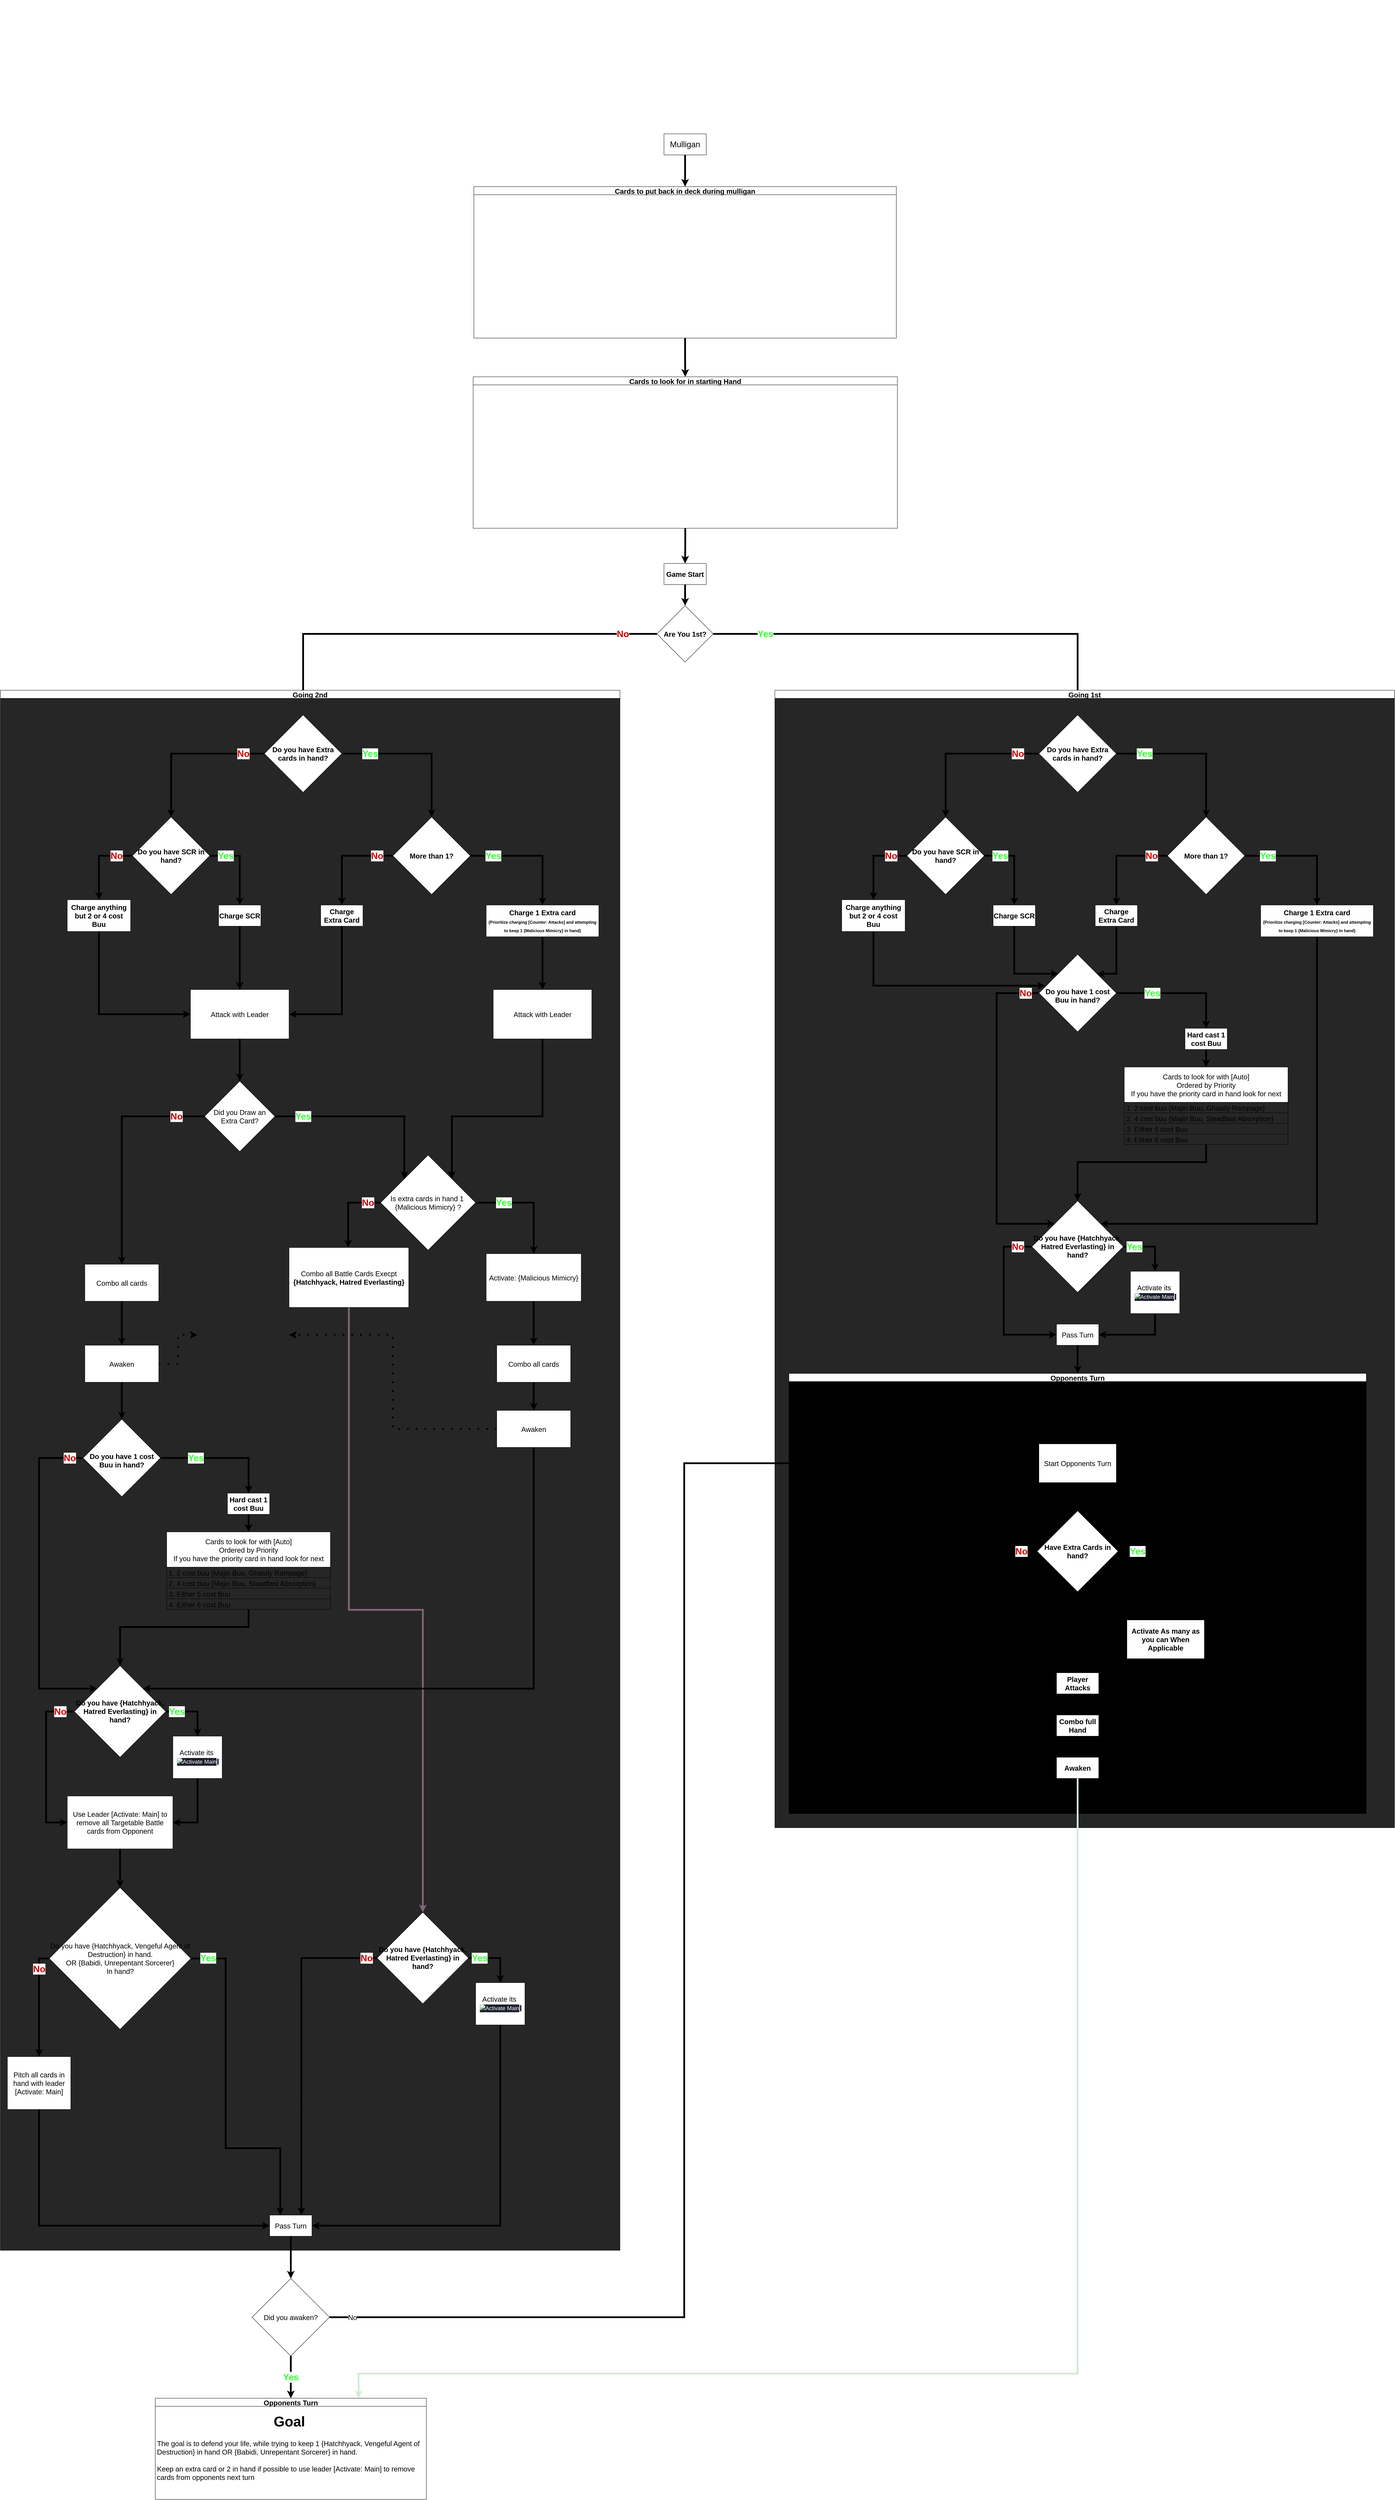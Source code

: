 <mxfile version="20.0.3" type="github">
  <diagram id="nlvXbf8wlThZ5LknVMd2" name="Opener">
    <mxGraphModel dx="5255" dy="1985" grid="1" gridSize="10" guides="1" tooltips="1" connect="1" arrows="1" fold="1" page="1" pageScale="1" pageWidth="850" pageHeight="1100" math="0" shadow="0">
      <root>
        <mxCell id="0" />
        <mxCell id="1" parent="0" />
        <mxCell id="xjlJ8IX0p-nTMaL1LF04-1" value="" style="shape=image;imageAspect=0;aspect=fixed;verticalLabelPosition=bottom;verticalAlign=top;image=https://storage.googleapis.com/deckplanet_card_images/BT9-070.png;" parent="1" vertex="1">
          <mxGeometry x="295" y="20" width="260" height="362" as="geometry" />
        </mxCell>
        <mxCell id="xjlJ8IX0p-nTMaL1LF04-24" value="" style="edgeStyle=orthogonalEdgeStyle;rounded=0;orthogonalLoop=1;jettySize=auto;html=1;fontSize=20;strokeWidth=5;" parent="1" source="xjlJ8IX0p-nTMaL1LF04-2" target="xjlJ8IX0p-nTMaL1LF04-23" edge="1">
          <mxGeometry relative="1" as="geometry" />
        </mxCell>
        <mxCell id="xjlJ8IX0p-nTMaL1LF04-2" value="Cards to look for in starting Hand" style="swimlane;fontSize=20;swimlaneFillColor=default;" parent="1" vertex="1">
          <mxGeometry x="-177" y="1090" width="1205" height="430" as="geometry" />
        </mxCell>
        <mxCell id="xjlJ8IX0p-nTMaL1LF04-5" value="" style="shape=image;imageAspect=0;aspect=fixed;verticalLabelPosition=bottom;verticalAlign=top;fontSize=20;image=https://storage.googleapis.com/deckplanet_card_images/BT9-084.png;" parent="xjlJ8IX0p-nTMaL1LF04-2" vertex="1">
          <mxGeometry x="157" y="50" width="260" height="362" as="geometry" />
        </mxCell>
        <mxCell id="xjlJ8IX0p-nTMaL1LF04-6" value="" style="shape=image;imageAspect=0;aspect=fixed;verticalLabelPosition=bottom;verticalAlign=top;fontSize=20;image=https://storage.googleapis.com/deckplanet_card_images/BT9-080.png;" parent="xjlJ8IX0p-nTMaL1LF04-2" vertex="1">
          <mxGeometry x="472" y="51" width="260" height="362" as="geometry" />
        </mxCell>
        <mxCell id="xjlJ8IX0p-nTMaL1LF04-7" value="" style="shape=image;imageAspect=0;aspect=fixed;verticalLabelPosition=bottom;verticalAlign=top;fontSize=20;image=https://storage.googleapis.com/deckplanet_card_images/BT9-082.png;" parent="xjlJ8IX0p-nTMaL1LF04-2" vertex="1">
          <mxGeometry x="787" y="51" width="260" height="363" as="geometry" />
        </mxCell>
        <mxCell id="xjlJ8IX0p-nTMaL1LF04-16" style="edgeStyle=orthogonalEdgeStyle;rounded=0;orthogonalLoop=1;jettySize=auto;html=1;entryX=0.5;entryY=0;entryDx=0;entryDy=0;fontSize=20;strokeWidth=5;" parent="1" source="xjlJ8IX0p-nTMaL1LF04-3" target="xjlJ8IX0p-nTMaL1LF04-8" edge="1">
          <mxGeometry relative="1" as="geometry" />
        </mxCell>
        <mxCell id="xjlJ8IX0p-nTMaL1LF04-3" value="&lt;font style=&quot;font-size: 23px;&quot;&gt;Mulligan&lt;/font&gt;" style="rounded=0;whiteSpace=wrap;html=1;" parent="1" vertex="1">
          <mxGeometry x="365" y="400" width="120" height="60" as="geometry" />
        </mxCell>
        <mxCell id="xjlJ8IX0p-nTMaL1LF04-17" style="edgeStyle=orthogonalEdgeStyle;rounded=0;orthogonalLoop=1;jettySize=auto;html=1;fontSize=20;strokeWidth=5;" parent="1" source="xjlJ8IX0p-nTMaL1LF04-8" target="xjlJ8IX0p-nTMaL1LF04-2" edge="1">
          <mxGeometry relative="1" as="geometry" />
        </mxCell>
        <mxCell id="xjlJ8IX0p-nTMaL1LF04-8" value="Cards to put back in deck during mulligan" style="swimlane;fontSize=20;swimlaneFillColor=default;" parent="1" vertex="1">
          <mxGeometry x="-175" y="550" width="1200" height="430" as="geometry" />
        </mxCell>
        <mxCell id="xjlJ8IX0p-nTMaL1LF04-12" value="" style="shape=image;imageAspect=0;aspect=fixed;verticalLabelPosition=bottom;verticalAlign=top;fontSize=20;image=https://storage.googleapis.com/deckplanet_card_images/BT16-149.png;" parent="xjlJ8IX0p-nTMaL1LF04-8" vertex="1">
          <mxGeometry x="20" y="50" width="260" height="364" as="geometry" />
        </mxCell>
        <mxCell id="xjlJ8IX0p-nTMaL1LF04-13" value="" style="shape=image;imageAspect=0;aspect=fixed;verticalLabelPosition=bottom;verticalAlign=top;fontSize=20;image=https://storage.googleapis.com/deckplanet_card_images/BT9-075.png;" parent="xjlJ8IX0p-nTMaL1LF04-8" vertex="1">
          <mxGeometry x="320" y="50" width="260" height="362" as="geometry" />
        </mxCell>
        <mxCell id="xjlJ8IX0p-nTMaL1LF04-14" value="" style="shape=image;imageAspect=0;aspect=fixed;verticalLabelPosition=bottom;verticalAlign=top;fontSize=20;image=https://storage.googleapis.com/deckplanet_card_images/BT5-115.png;" parent="xjlJ8IX0p-nTMaL1LF04-8" vertex="1">
          <mxGeometry x="625" y="51" width="260" height="363" as="geometry" />
        </mxCell>
        <mxCell id="xjlJ8IX0p-nTMaL1LF04-15" value="" style="shape=image;imageAspect=0;aspect=fixed;verticalLabelPosition=bottom;verticalAlign=top;fontSize=20;image=https://storage.googleapis.com/deckplanet_card_images/BT9-087.png;" parent="xjlJ8IX0p-nTMaL1LF04-8" vertex="1">
          <mxGeometry x="920" y="52" width="260" height="362" as="geometry" />
        </mxCell>
        <mxCell id="xjlJ8IX0p-nTMaL1LF04-26" value="" style="edgeStyle=orthogonalEdgeStyle;rounded=0;orthogonalLoop=1;jettySize=auto;html=1;fontSize=20;strokeWidth=5;" parent="1" source="xjlJ8IX0p-nTMaL1LF04-23" target="xjlJ8IX0p-nTMaL1LF04-25" edge="1">
          <mxGeometry relative="1" as="geometry" />
        </mxCell>
        <mxCell id="xjlJ8IX0p-nTMaL1LF04-23" value="Game Start" style="whiteSpace=wrap;html=1;fontSize=20;fontStyle=1;startSize=23;" parent="1" vertex="1">
          <mxGeometry x="365" y="1620" width="120" height="60" as="geometry" />
        </mxCell>
        <mxCell id="xjlJ8IX0p-nTMaL1LF04-28" value="Yes" style="edgeStyle=orthogonalEdgeStyle;rounded=0;orthogonalLoop=1;jettySize=auto;html=1;fontSize=26;strokeWidth=5;entryX=0.5;entryY=0;entryDx=0;entryDy=0;fontColor=#33FF33;fontStyle=1" parent="1" source="xjlJ8IX0p-nTMaL1LF04-25" target="xjlJ8IX0p-nTMaL1LF04-27" edge="1">
          <mxGeometry x="-0.766" relative="1" as="geometry">
            <mxPoint x="900" y="1820" as="targetPoint" />
            <mxPoint as="offset" />
          </mxGeometry>
        </mxCell>
        <mxCell id="xjlJ8IX0p-nTMaL1LF04-143" value="No" style="edgeStyle=orthogonalEdgeStyle;rounded=0;orthogonalLoop=1;jettySize=auto;html=1;exitX=0;exitY=0.5;exitDx=0;exitDy=0;fontFamily=Helvetica;fontSize=26;fontColor=#CC0000;startSize=23;strokeWidth=5;fontStyle=1;" parent="1" source="xjlJ8IX0p-nTMaL1LF04-25" target="xjlJ8IX0p-nTMaL1LF04-94" edge="1">
          <mxGeometry x="-0.841" relative="1" as="geometry">
            <mxPoint x="1" as="offset" />
          </mxGeometry>
        </mxCell>
        <mxCell id="xjlJ8IX0p-nTMaL1LF04-25" value="Are You 1st?" style="rhombus;whiteSpace=wrap;html=1;fontSize=20;fontStyle=1;startSize=23;" parent="1" vertex="1">
          <mxGeometry x="345" y="1740" width="160" height="160" as="geometry" />
        </mxCell>
        <mxCell id="xjlJ8IX0p-nTMaL1LF04-73" value="Going 1st" style="swimlane;fontFamily=Helvetica;fontSize=20;fontColor=default;swimlaneFillColor=#262626;" parent="1" vertex="1">
          <mxGeometry x="680" y="1980" width="1760" height="3230" as="geometry" />
        </mxCell>
        <mxCell id="xjlJ8IX0p-nTMaL1LF04-27" value="Do you have Extra cards in hand?" style="rhombus;whiteSpace=wrap;html=1;fontSize=20;fontStyle=1;startSize=23;" parent="xjlJ8IX0p-nTMaL1LF04-73" vertex="1">
          <mxGeometry x="750" y="70" width="220" height="220" as="geometry" />
        </mxCell>
        <mxCell id="xjlJ8IX0p-nTMaL1LF04-29" value="More than 1?" style="rhombus;whiteSpace=wrap;html=1;fontSize=20;fontStyle=1;startSize=23;" parent="xjlJ8IX0p-nTMaL1LF04-73" vertex="1">
          <mxGeometry x="1115" y="360" width="220" height="220" as="geometry" />
        </mxCell>
        <mxCell id="xjlJ8IX0p-nTMaL1LF04-30" value="Yes" style="edgeStyle=orthogonalEdgeStyle;rounded=0;orthogonalLoop=1;jettySize=auto;html=1;fontSize=26;strokeWidth=5;fontColor=#33FF33;fontStyle=1;" parent="xjlJ8IX0p-nTMaL1LF04-73" source="xjlJ8IX0p-nTMaL1LF04-27" target="xjlJ8IX0p-nTMaL1LF04-29" edge="1">
          <mxGeometry x="-0.632" relative="1" as="geometry">
            <mxPoint as="offset" />
          </mxGeometry>
        </mxCell>
        <mxCell id="xjlJ8IX0p-nTMaL1LF04-31" value="Charge Extra Card" style="whiteSpace=wrap;html=1;fontSize=20;fontStyle=1;startSize=23;" parent="xjlJ8IX0p-nTMaL1LF04-73" vertex="1">
          <mxGeometry x="910" y="610" width="120" height="60" as="geometry" />
        </mxCell>
        <mxCell id="xjlJ8IX0p-nTMaL1LF04-32" value="No" style="edgeStyle=orthogonalEdgeStyle;rounded=0;orthogonalLoop=1;jettySize=auto;html=1;fontSize=26;strokeWidth=5;fontColor=#CC0000;startSize=23;fontStyle=1;" parent="xjlJ8IX0p-nTMaL1LF04-73" source="xjlJ8IX0p-nTMaL1LF04-29" target="xjlJ8IX0p-nTMaL1LF04-31" edge="1">
          <mxGeometry x="-0.684" relative="1" as="geometry">
            <mxPoint as="offset" />
          </mxGeometry>
        </mxCell>
        <mxCell id="xjlJ8IX0p-nTMaL1LF04-57" style="edgeStyle=orthogonalEdgeStyle;rounded=0;orthogonalLoop=1;jettySize=auto;html=1;entryX=1;entryY=0;entryDx=0;entryDy=0;fontFamily=Helvetica;fontSize=20;fontColor=default;startSize=23;strokeWidth=5;" parent="xjlJ8IX0p-nTMaL1LF04-73" target="xjlJ8IX0p-nTMaL1LF04-55" edge="1">
          <mxGeometry relative="1" as="geometry">
            <mxPoint x="1540" y="700" as="sourcePoint" />
            <Array as="points">
              <mxPoint x="1540" y="1515" />
            </Array>
          </mxGeometry>
        </mxCell>
        <mxCell id="xjlJ8IX0p-nTMaL1LF04-33" value="Charge 1 Extra card&lt;br&gt;&lt;font style=&quot;font-size: 12px;&quot;&gt;(Prioritize charging [Counter: Attacks] and attempting to keep 1 {Malicious Mimicry} in hand)&lt;/font&gt;" style="whiteSpace=wrap;html=1;fontSize=20;fontStyle=1;startSize=23;" parent="xjlJ8IX0p-nTMaL1LF04-73" vertex="1">
          <mxGeometry x="1380" y="610" width="320" height="90" as="geometry" />
        </mxCell>
        <mxCell id="xjlJ8IX0p-nTMaL1LF04-34" value="Yes" style="edgeStyle=orthogonalEdgeStyle;rounded=0;orthogonalLoop=1;jettySize=auto;html=1;fontSize=26;strokeWidth=5;fontColor=#33FF33;fontStyle=1;" parent="xjlJ8IX0p-nTMaL1LF04-73" source="xjlJ8IX0p-nTMaL1LF04-29" target="xjlJ8IX0p-nTMaL1LF04-33" edge="1">
          <mxGeometry x="-0.623" relative="1" as="geometry">
            <mxPoint as="offset" />
          </mxGeometry>
        </mxCell>
        <mxCell id="xjlJ8IX0p-nTMaL1LF04-37" value="&lt;br&gt;&lt;span style=&quot;font-size: 20px;&quot;&gt;&lt;b&gt;Do you have 1 cost Buu in hand?&lt;/b&gt;&lt;/span&gt;&lt;br&gt;" style="rhombus;whiteSpace=wrap;html=1;fontSize=12;" parent="xjlJ8IX0p-nTMaL1LF04-73" vertex="1">
          <mxGeometry x="750" y="750" width="220" height="220" as="geometry" />
        </mxCell>
        <mxCell id="xjlJ8IX0p-nTMaL1LF04-38" style="edgeStyle=orthogonalEdgeStyle;rounded=0;orthogonalLoop=1;jettySize=auto;html=1;fontSize=12;strokeWidth=5;entryX=1;entryY=0;entryDx=0;entryDy=0;" parent="xjlJ8IX0p-nTMaL1LF04-73" source="xjlJ8IX0p-nTMaL1LF04-31" target="xjlJ8IX0p-nTMaL1LF04-37" edge="1">
          <mxGeometry relative="1" as="geometry">
            <Array as="points">
              <mxPoint x="970" y="805" />
            </Array>
          </mxGeometry>
        </mxCell>
        <mxCell id="xjlJ8IX0p-nTMaL1LF04-41" value="&lt;span style=&quot;font-size: 20px;&quot;&gt;&lt;b&gt;Hard cast 1 cost Buu&lt;/b&gt;&lt;/span&gt;" style="whiteSpace=wrap;html=1;" parent="xjlJ8IX0p-nTMaL1LF04-73" vertex="1">
          <mxGeometry x="1165" y="960" width="120" height="60" as="geometry" />
        </mxCell>
        <mxCell id="xjlJ8IX0p-nTMaL1LF04-42" value="Yes" style="edgeStyle=orthogonalEdgeStyle;rounded=0;orthogonalLoop=1;jettySize=auto;html=1;fontFamily=Helvetica;fontSize=26;fontColor=#33FF33;startSize=23;strokeWidth=5;entryX=0.5;entryY=0;entryDx=0;entryDy=0;fontStyle=1;" parent="xjlJ8IX0p-nTMaL1LF04-73" source="xjlJ8IX0p-nTMaL1LF04-37" target="xjlJ8IX0p-nTMaL1LF04-41" edge="1">
          <mxGeometry x="-0.429" relative="1" as="geometry">
            <mxPoint as="offset" />
          </mxGeometry>
        </mxCell>
        <mxCell id="xjlJ8IX0p-nTMaL1LF04-47" value="Cards to look for with [Auto]&#xa;Ordered by Priority&#xa;If you have the priority card in hand look for next" style="swimlane;fontStyle=0;childLayout=stackLayout;horizontal=1;startSize=100;horizontalStack=0;resizeParent=1;resizeParentMax=0;resizeLast=0;collapsible=1;marginBottom=0;fontFamily=Helvetica;fontSize=20;fontColor=default;" parent="xjlJ8IX0p-nTMaL1LF04-73" vertex="1">
          <mxGeometry x="992.5" y="1070" width="465" height="220" as="geometry" />
        </mxCell>
        <mxCell id="xjlJ8IX0p-nTMaL1LF04-48" value="1. 2 cost buu {Majin Buu, Ghastly Rampage}" style="text;strokeColor=default;fillColor=none;align=left;verticalAlign=middle;spacingLeft=4;spacingRight=4;overflow=hidden;points=[[0,0.5],[1,0.5]];portConstraint=eastwest;rotatable=0;fontFamily=Helvetica;fontSize=20;fontColor=default;" parent="xjlJ8IX0p-nTMaL1LF04-47" vertex="1">
          <mxGeometry y="100" width="465" height="30" as="geometry" />
        </mxCell>
        <mxCell id="xjlJ8IX0p-nTMaL1LF04-49" value="2. 4 cost buu {Majin Buu, Steadfast Absorption}" style="text;strokeColor=none;fillColor=none;align=left;verticalAlign=middle;spacingLeft=4;spacingRight=4;overflow=hidden;points=[[0,0.5],[1,0.5]];portConstraint=eastwest;rotatable=0;fontFamily=Helvetica;fontSize=20;fontColor=default;" parent="xjlJ8IX0p-nTMaL1LF04-47" vertex="1">
          <mxGeometry y="130" width="465" height="30" as="geometry" />
        </mxCell>
        <mxCell id="xjlJ8IX0p-nTMaL1LF04-51" value="3. Either 5 cost Buu" style="text;strokeColor=default;fillColor=none;align=left;verticalAlign=middle;spacingLeft=4;spacingRight=4;overflow=hidden;points=[[0,0.5],[1,0.5]];portConstraint=eastwest;rotatable=0;fontFamily=Helvetica;fontSize=20;fontColor=default;" parent="xjlJ8IX0p-nTMaL1LF04-47" vertex="1">
          <mxGeometry y="160" width="465" height="30" as="geometry" />
        </mxCell>
        <mxCell id="xjlJ8IX0p-nTMaL1LF04-52" value="4. Either 6 cost Buu" style="text;strokeColor=default;fillColor=none;align=left;verticalAlign=middle;spacingLeft=4;spacingRight=4;overflow=hidden;points=[[0,0.5],[1,0.5]];portConstraint=eastwest;rotatable=0;fontFamily=Helvetica;fontSize=20;fontColor=default;" parent="xjlJ8IX0p-nTMaL1LF04-47" vertex="1">
          <mxGeometry y="190" width="465" height="30" as="geometry" />
        </mxCell>
        <mxCell id="xjlJ8IX0p-nTMaL1LF04-54" style="edgeStyle=orthogonalEdgeStyle;rounded=0;orthogonalLoop=1;jettySize=auto;html=1;entryX=0.5;entryY=0;entryDx=0;entryDy=0;fontFamily=Helvetica;fontSize=20;fontColor=default;startSize=23;strokeWidth=5;" parent="xjlJ8IX0p-nTMaL1LF04-73" source="xjlJ8IX0p-nTMaL1LF04-41" target="xjlJ8IX0p-nTMaL1LF04-47" edge="1">
          <mxGeometry relative="1" as="geometry" />
        </mxCell>
        <mxCell id="xjlJ8IX0p-nTMaL1LF04-55" value="Do you have {Hatchhyack, Hatred Everlasting} in hand?&lt;b style=&quot;font-family: &amp;quot;Source Sans Pro&amp;quot;, sans-serif; box-sizing: border-box; margin: 8px 0px 10px; padding: 0px; border: 0px; outline: 0px; font-size: 15px; line-height: 23px; vertical-align: baseline; background: rgb(27, 30, 43); transition: all 0.2s ease-in-out 0s; color: rgb(255, 255, 255);&quot; class=&quot;CardComponents__CardName-sc-1gnr7dz-9 pOSUg&quot;&gt;&lt;br&gt;&lt;/b&gt;" style="rhombus;whiteSpace=wrap;html=1;fontSize=20;fontStyle=1;startSize=23;" parent="xjlJ8IX0p-nTMaL1LF04-73" vertex="1">
          <mxGeometry x="730" y="1450" width="260" height="260" as="geometry" />
        </mxCell>
        <mxCell id="xjlJ8IX0p-nTMaL1LF04-58" value="No" style="edgeStyle=orthogonalEdgeStyle;rounded=0;orthogonalLoop=1;jettySize=auto;html=1;exitX=0;exitY=0.5;exitDx=0;exitDy=0;entryX=0;entryY=0;entryDx=0;entryDy=0;fontFamily=Helvetica;fontSize=26;fontColor=#CC0000;startSize=23;strokeWidth=5;fontStyle=1;" parent="xjlJ8IX0p-nTMaL1LF04-73" source="xjlJ8IX0p-nTMaL1LF04-37" target="xjlJ8IX0p-nTMaL1LF04-55" edge="1">
          <mxGeometry x="-0.919" relative="1" as="geometry">
            <Array as="points">
              <mxPoint x="630" y="860" />
              <mxPoint x="630" y="1515" />
            </Array>
            <mxPoint as="offset" />
          </mxGeometry>
        </mxCell>
        <mxCell id="xjlJ8IX0p-nTMaL1LF04-56" value="" style="edgeStyle=orthogonalEdgeStyle;rounded=0;orthogonalLoop=1;jettySize=auto;html=1;fontFamily=Helvetica;fontSize=20;fontColor=default;startSize=23;strokeWidth=5;" parent="xjlJ8IX0p-nTMaL1LF04-73" source="xjlJ8IX0p-nTMaL1LF04-47" target="xjlJ8IX0p-nTMaL1LF04-55" edge="1">
          <mxGeometry relative="1" as="geometry">
            <Array as="points">
              <mxPoint x="1225" y="1340" />
              <mxPoint x="860" y="1340" />
            </Array>
          </mxGeometry>
        </mxCell>
        <mxCell id="xjlJ8IX0p-nTMaL1LF04-59" value="Activate its&amp;nbsp;&lt;img style=&quot;font-family: &amp;quot;Source Sans Pro&amp;quot;, sans-serif; box-sizing: border-box; padding: 0px; border: 0px; outline: 0px; font-size: 16px; line-height: 22px; vertical-align: baseline; background: rgb(27, 30, 43); transition: all 0.2s ease-in-out 0s; color: rgb(255, 255, 255); text-align: left; margin: 2px !important;&quot; class=&quot;skillText&quot; alt=&quot;Activate Main&quot; src=&quot;https://www.dbs-deckplanet.com/assets/img/card/card_parts/Activate-Main.png&quot;&gt;&lt;span style=&quot;color: rgb(255, 255, 255); font-family: &amp;quot;Source Sans Pro&amp;quot;, sans-serif; font-size: 16px; text-align: left; background-color: rgb(27, 30, 43);&quot;&gt;&amp;nbsp;&lt;/span&gt;" style="whiteSpace=wrap;html=1;fontSize=20;fontStyle=0;startSize=100;" parent="xjlJ8IX0p-nTMaL1LF04-73" vertex="1">
          <mxGeometry x="1010" y="1650" width="140" height="120" as="geometry" />
        </mxCell>
        <mxCell id="xjlJ8IX0p-nTMaL1LF04-60" value="Yes" style="edgeStyle=orthogonalEdgeStyle;rounded=0;orthogonalLoop=1;jettySize=auto;html=1;fontFamily=Helvetica;fontSize=26;fontColor=#33FF33;startSize=23;strokeWidth=5;entryX=0.5;entryY=0;entryDx=0;entryDy=0;fontStyle=1;" parent="xjlJ8IX0p-nTMaL1LF04-73" source="xjlJ8IX0p-nTMaL1LF04-55" target="xjlJ8IX0p-nTMaL1LF04-59" edge="1">
          <mxGeometry x="-0.617" relative="1" as="geometry">
            <Array as="points">
              <mxPoint x="1080" y="1580" />
            </Array>
            <mxPoint as="offset" />
          </mxGeometry>
        </mxCell>
        <mxCell id="xjlJ8IX0p-nTMaL1LF04-90" style="edgeStyle=orthogonalEdgeStyle;rounded=0;orthogonalLoop=1;jettySize=auto;html=1;entryX=0.5;entryY=0;entryDx=0;entryDy=0;fontFamily=Helvetica;fontSize=20;fontColor=default;startSize=23;strokeWidth=5;" parent="xjlJ8IX0p-nTMaL1LF04-73" source="xjlJ8IX0p-nTMaL1LF04-61" target="xjlJ8IX0p-nTMaL1LF04-76" edge="1">
          <mxGeometry relative="1" as="geometry" />
        </mxCell>
        <mxCell id="xjlJ8IX0p-nTMaL1LF04-61" value="Pass Turn" style="whiteSpace=wrap;html=1;fontSize=20;fontStyle=0;startSize=100;" parent="xjlJ8IX0p-nTMaL1LF04-73" vertex="1">
          <mxGeometry x="800" y="1800" width="120" height="60" as="geometry" />
        </mxCell>
        <mxCell id="xjlJ8IX0p-nTMaL1LF04-62" value="No" style="edgeStyle=orthogonalEdgeStyle;rounded=0;orthogonalLoop=1;jettySize=auto;html=1;fontFamily=Helvetica;fontSize=26;fontColor=#CC0000;startSize=23;strokeWidth=5;exitX=0;exitY=0.5;exitDx=0;exitDy=0;entryX=0;entryY=0.5;entryDx=0;entryDy=0;fontStyle=1;" parent="xjlJ8IX0p-nTMaL1LF04-73" source="xjlJ8IX0p-nTMaL1LF04-55" target="xjlJ8IX0p-nTMaL1LF04-61" edge="1">
          <mxGeometry x="-0.833" relative="1" as="geometry">
            <Array as="points">
              <mxPoint x="650" y="1580" />
              <mxPoint x="650" y="1830" />
            </Array>
            <mxPoint as="offset" />
          </mxGeometry>
        </mxCell>
        <mxCell id="xjlJ8IX0p-nTMaL1LF04-63" style="edgeStyle=orthogonalEdgeStyle;rounded=0;orthogonalLoop=1;jettySize=auto;html=1;entryX=1;entryY=0.5;entryDx=0;entryDy=0;fontFamily=Helvetica;fontSize=20;fontColor=default;startSize=23;strokeWidth=5;exitX=0.5;exitY=1;exitDx=0;exitDy=0;" parent="xjlJ8IX0p-nTMaL1LF04-73" source="xjlJ8IX0p-nTMaL1LF04-59" target="xjlJ8IX0p-nTMaL1LF04-61" edge="1">
          <mxGeometry relative="1" as="geometry" />
        </mxCell>
        <mxCell id="xjlJ8IX0p-nTMaL1LF04-64" value="Do you have SCR in hand?" style="rhombus;whiteSpace=wrap;html=1;fontSize=20;fontStyle=1;startSize=23;" parent="xjlJ8IX0p-nTMaL1LF04-73" vertex="1">
          <mxGeometry x="375" y="360" width="220" height="220" as="geometry" />
        </mxCell>
        <mxCell id="xjlJ8IX0p-nTMaL1LF04-65" value="No" style="edgeStyle=orthogonalEdgeStyle;rounded=0;orthogonalLoop=1;jettySize=auto;html=1;fontFamily=Helvetica;fontSize=26;fontColor=#CC0000;startSize=23;strokeWidth=5;fontStyle=1;" parent="xjlJ8IX0p-nTMaL1LF04-73" source="xjlJ8IX0p-nTMaL1LF04-27" target="xjlJ8IX0p-nTMaL1LF04-64" edge="1">
          <mxGeometry x="-0.73" relative="1" as="geometry">
            <mxPoint as="offset" />
          </mxGeometry>
        </mxCell>
        <mxCell id="xjlJ8IX0p-nTMaL1LF04-68" style="edgeStyle=orthogonalEdgeStyle;rounded=0;orthogonalLoop=1;jettySize=auto;html=1;entryX=0;entryY=0;entryDx=0;entryDy=0;fontFamily=Helvetica;fontSize=20;fontColor=default;startSize=23;strokeWidth=5;" parent="xjlJ8IX0p-nTMaL1LF04-73" source="xjlJ8IX0p-nTMaL1LF04-66" target="xjlJ8IX0p-nTMaL1LF04-37" edge="1">
          <mxGeometry relative="1" as="geometry">
            <Array as="points">
              <mxPoint x="680" y="805" />
            </Array>
          </mxGeometry>
        </mxCell>
        <mxCell id="xjlJ8IX0p-nTMaL1LF04-66" value="Charge SCR" style="whiteSpace=wrap;html=1;fontSize=20;fontStyle=1;startSize=23;" parent="xjlJ8IX0p-nTMaL1LF04-73" vertex="1">
          <mxGeometry x="620" y="610" width="120" height="60" as="geometry" />
        </mxCell>
        <mxCell id="xjlJ8IX0p-nTMaL1LF04-67" value="Yes" style="edgeStyle=orthogonalEdgeStyle;rounded=0;orthogonalLoop=1;jettySize=auto;html=1;fontFamily=Helvetica;fontSize=26;fontColor=#33FF33;startSize=23;strokeWidth=5;fontStyle=1;" parent="xjlJ8IX0p-nTMaL1LF04-73" source="xjlJ8IX0p-nTMaL1LF04-64" target="xjlJ8IX0p-nTMaL1LF04-66" edge="1">
          <mxGeometry x="-0.6" relative="1" as="geometry">
            <mxPoint as="offset" />
          </mxGeometry>
        </mxCell>
        <mxCell id="xjlJ8IX0p-nTMaL1LF04-72" style="edgeStyle=orthogonalEdgeStyle;rounded=0;orthogonalLoop=1;jettySize=auto;html=1;entryX=0.077;entryY=0.404;entryDx=0;entryDy=0;entryPerimeter=0;fontFamily=Helvetica;fontSize=20;fontColor=default;startSize=23;strokeWidth=5;" parent="xjlJ8IX0p-nTMaL1LF04-73" source="xjlJ8IX0p-nTMaL1LF04-70" target="xjlJ8IX0p-nTMaL1LF04-37" edge="1">
          <mxGeometry relative="1" as="geometry">
            <Array as="points">
              <mxPoint x="280" y="839" />
            </Array>
          </mxGeometry>
        </mxCell>
        <mxCell id="xjlJ8IX0p-nTMaL1LF04-70" value="Charge anything but 2 or 4 cost Buu" style="whiteSpace=wrap;html=1;fontSize=20;fontStyle=1;startSize=23;" parent="xjlJ8IX0p-nTMaL1LF04-73" vertex="1">
          <mxGeometry x="190" y="595" width="180" height="90" as="geometry" />
        </mxCell>
        <mxCell id="xjlJ8IX0p-nTMaL1LF04-71" value="No" style="edgeStyle=orthogonalEdgeStyle;rounded=0;orthogonalLoop=1;jettySize=auto;html=1;fontFamily=Helvetica;fontSize=26;fontColor=#CC0000;startSize=23;strokeWidth=5;fontStyle=1;" parent="xjlJ8IX0p-nTMaL1LF04-73" source="xjlJ8IX0p-nTMaL1LF04-64" target="xjlJ8IX0p-nTMaL1LF04-70" edge="1">
          <mxGeometry x="-0.591" relative="1" as="geometry">
            <mxPoint as="offset" />
          </mxGeometry>
        </mxCell>
        <mxCell id="xjlJ8IX0p-nTMaL1LF04-76" value="Opponents Turn" style="swimlane;fontFamily=Helvetica;fontSize=20;fontColor=default;swimlaneFillColor=#000000;" parent="xjlJ8IX0p-nTMaL1LF04-73" vertex="1">
          <mxGeometry x="40" y="1940" width="1640" height="1250" as="geometry" />
        </mxCell>
        <mxCell id="xjlJ8IX0p-nTMaL1LF04-77" value="Start Opponents Turn" style="rounded=0;whiteSpace=wrap;html=1;fontFamily=Helvetica;fontSize=20;fontColor=default;" parent="xjlJ8IX0p-nTMaL1LF04-76" vertex="1">
          <mxGeometry x="710" y="200" width="220" height="110" as="geometry" />
        </mxCell>
        <mxCell id="xjlJ8IX0p-nTMaL1LF04-78" value="&lt;h1 style=&quot;text-align: center;&quot;&gt;Goal&lt;/h1&gt;&lt;p&gt;The goal on your opponents turn is place all the cards in your hand into the drop area, and awaken as quickly as possible&lt;/p&gt;" style="text;html=1;strokeColor=none;fillColor=none;spacing=5;spacingTop=-20;whiteSpace=wrap;overflow=hidden;rounded=0;fontFamily=Helvetica;fontSize=20;fontColor=default;" parent="xjlJ8IX0p-nTMaL1LF04-76" vertex="1">
          <mxGeometry x="440" y="32.63" width="760" height="167.37" as="geometry" />
        </mxCell>
        <mxCell id="xjlJ8IX0p-nTMaL1LF04-79" value="Have Extra Cards in hand?" style="rhombus;whiteSpace=wrap;html=1;fontSize=20;rounded=0;fontStyle=1;startSize=23;" parent="xjlJ8IX0p-nTMaL1LF04-76" vertex="1">
          <mxGeometry x="705" y="390" width="230" height="230" as="geometry" />
        </mxCell>
        <mxCell id="xjlJ8IX0p-nTMaL1LF04-80" value="" style="edgeStyle=orthogonalEdgeStyle;rounded=0;orthogonalLoop=1;jettySize=auto;html=1;fontFamily=Helvetica;fontSize=20;fontColor=default;startSize=23;strokeWidth=5;" parent="xjlJ8IX0p-nTMaL1LF04-76" source="xjlJ8IX0p-nTMaL1LF04-77" target="xjlJ8IX0p-nTMaL1LF04-79" edge="1">
          <mxGeometry relative="1" as="geometry" />
        </mxCell>
        <mxCell id="xjlJ8IX0p-nTMaL1LF04-85" style="edgeStyle=orthogonalEdgeStyle;rounded=0;orthogonalLoop=1;jettySize=auto;html=1;entryX=1;entryY=0.5;entryDx=0;entryDy=0;fontFamily=Helvetica;fontSize=20;fontColor=default;startSize=23;strokeWidth=5;" parent="xjlJ8IX0p-nTMaL1LF04-76" source="xjlJ8IX0p-nTMaL1LF04-81" target="xjlJ8IX0p-nTMaL1LF04-83" edge="1">
          <mxGeometry relative="1" as="geometry">
            <Array as="points">
              <mxPoint x="1070" y="880" />
            </Array>
          </mxGeometry>
        </mxCell>
        <mxCell id="xjlJ8IX0p-nTMaL1LF04-81" value="Activate As many as you can When Applicable" style="whiteSpace=wrap;html=1;fontSize=20;rounded=0;fontStyle=1;startSize=23;" parent="xjlJ8IX0p-nTMaL1LF04-76" vertex="1">
          <mxGeometry x="960" y="700" width="220" height="110" as="geometry" />
        </mxCell>
        <mxCell id="xjlJ8IX0p-nTMaL1LF04-82" value="Yes" style="edgeStyle=orthogonalEdgeStyle;rounded=0;orthogonalLoop=1;jettySize=auto;html=1;fontFamily=Helvetica;fontSize=26;fontColor=#33FF33;startSize=23;strokeWidth=5;fontStyle=1;" parent="xjlJ8IX0p-nTMaL1LF04-76" source="xjlJ8IX0p-nTMaL1LF04-79" target="xjlJ8IX0p-nTMaL1LF04-81" edge="1">
          <mxGeometry x="-0.667" relative="1" as="geometry">
            <mxPoint as="offset" />
          </mxGeometry>
        </mxCell>
        <mxCell id="xjlJ8IX0p-nTMaL1LF04-87" value="" style="edgeStyle=orthogonalEdgeStyle;rounded=0;orthogonalLoop=1;jettySize=auto;html=1;fontFamily=Helvetica;fontSize=20;fontColor=default;startSize=23;strokeWidth=5;" parent="xjlJ8IX0p-nTMaL1LF04-76" source="xjlJ8IX0p-nTMaL1LF04-83" target="xjlJ8IX0p-nTMaL1LF04-86" edge="1">
          <mxGeometry relative="1" as="geometry" />
        </mxCell>
        <mxCell id="xjlJ8IX0p-nTMaL1LF04-83" value="Player Attacks" style="whiteSpace=wrap;html=1;fontSize=20;rounded=0;fontStyle=1;startSize=23;" parent="xjlJ8IX0p-nTMaL1LF04-76" vertex="1">
          <mxGeometry x="760" y="850" width="120" height="60" as="geometry" />
        </mxCell>
        <mxCell id="xjlJ8IX0p-nTMaL1LF04-84" value="No" style="edgeStyle=orthogonalEdgeStyle;rounded=0;orthogonalLoop=1;jettySize=auto;html=1;fontFamily=Helvetica;fontSize=26;fontColor=#CC0000;startSize=23;strokeWidth=5;exitX=0;exitY=0.5;exitDx=0;exitDy=0;fontStyle=1;" parent="xjlJ8IX0p-nTMaL1LF04-76" source="xjlJ8IX0p-nTMaL1LF04-79" target="xjlJ8IX0p-nTMaL1LF04-83" edge="1">
          <mxGeometry x="-0.845" relative="1" as="geometry">
            <Array as="points">
              <mxPoint x="630" y="505" />
              <mxPoint x="630" y="880" />
            </Array>
            <mxPoint as="offset" />
          </mxGeometry>
        </mxCell>
        <mxCell id="xjlJ8IX0p-nTMaL1LF04-86" value="Combo full Hand" style="whiteSpace=wrap;html=1;fontSize=20;rounded=0;fontStyle=1;startSize=23;" parent="xjlJ8IX0p-nTMaL1LF04-76" vertex="1">
          <mxGeometry x="760" y="970" width="120" height="60" as="geometry" />
        </mxCell>
        <mxCell id="xjlJ8IX0p-nTMaL1LF04-88" value="Awaken" style="whiteSpace=wrap;html=1;fontSize=20;rounded=0;fontStyle=1;startSize=23;" parent="xjlJ8IX0p-nTMaL1LF04-76" vertex="1">
          <mxGeometry x="760" y="1090" width="120" height="60" as="geometry" />
        </mxCell>
        <mxCell id="xjlJ8IX0p-nTMaL1LF04-89" value="" style="edgeStyle=orthogonalEdgeStyle;rounded=0;orthogonalLoop=1;jettySize=auto;html=1;fontFamily=Helvetica;fontSize=20;fontColor=default;startSize=23;strokeWidth=5;" parent="xjlJ8IX0p-nTMaL1LF04-76" source="xjlJ8IX0p-nTMaL1LF04-86" target="xjlJ8IX0p-nTMaL1LF04-88" edge="1">
          <mxGeometry relative="1" as="geometry" />
        </mxCell>
        <mxCell id="xjlJ8IX0p-nTMaL1LF04-93" value="Going 2nd" style="swimlane;fontFamily=Helvetica;fontSize=20;fontColor=default;swimlaneFillColor=#262626;" parent="1" vertex="1">
          <mxGeometry x="-1520" y="1980" width="1760" height="4430" as="geometry" />
        </mxCell>
        <mxCell id="xjlJ8IX0p-nTMaL1LF04-94" value="Do you have Extra cards in hand?" style="rhombus;whiteSpace=wrap;html=1;fontSize=20;fontStyle=1;startSize=23;" parent="xjlJ8IX0p-nTMaL1LF04-93" vertex="1">
          <mxGeometry x="750" y="70" width="220" height="220" as="geometry" />
        </mxCell>
        <mxCell id="xjlJ8IX0p-nTMaL1LF04-95" value="More than 1?" style="rhombus;whiteSpace=wrap;html=1;fontSize=20;fontStyle=1;startSize=23;" parent="xjlJ8IX0p-nTMaL1LF04-93" vertex="1">
          <mxGeometry x="1115" y="360" width="220" height="220" as="geometry" />
        </mxCell>
        <mxCell id="xjlJ8IX0p-nTMaL1LF04-96" value="Yes" style="edgeStyle=orthogonalEdgeStyle;rounded=0;orthogonalLoop=1;jettySize=auto;html=1;fontSize=26;strokeWidth=5;fontColor=#33FF33;fontStyle=1;" parent="xjlJ8IX0p-nTMaL1LF04-93" source="xjlJ8IX0p-nTMaL1LF04-94" target="xjlJ8IX0p-nTMaL1LF04-95" edge="1">
          <mxGeometry x="-0.632" relative="1" as="geometry">
            <mxPoint as="offset" />
          </mxGeometry>
        </mxCell>
        <mxCell id="xjlJ8IX0p-nTMaL1LF04-146" style="edgeStyle=orthogonalEdgeStyle;rounded=0;orthogonalLoop=1;jettySize=auto;html=1;entryX=1;entryY=0.5;entryDx=0;entryDy=0;fontFamily=Helvetica;fontSize=20;fontColor=default;startSize=23;strokeWidth=5;" parent="xjlJ8IX0p-nTMaL1LF04-93" source="xjlJ8IX0p-nTMaL1LF04-97" target="xjlJ8IX0p-nTMaL1LF04-144" edge="1">
          <mxGeometry relative="1" as="geometry">
            <Array as="points">
              <mxPoint x="970" y="920" />
            </Array>
          </mxGeometry>
        </mxCell>
        <mxCell id="xjlJ8IX0p-nTMaL1LF04-97" value="Charge Extra Card" style="whiteSpace=wrap;html=1;fontSize=20;fontStyle=1;startSize=23;" parent="xjlJ8IX0p-nTMaL1LF04-93" vertex="1">
          <mxGeometry x="910" y="610" width="120" height="60" as="geometry" />
        </mxCell>
        <mxCell id="xjlJ8IX0p-nTMaL1LF04-98" value="No" style="edgeStyle=orthogonalEdgeStyle;rounded=0;orthogonalLoop=1;jettySize=auto;html=1;fontSize=26;strokeWidth=5;fontColor=#CC0000;startSize=23;fontStyle=1;" parent="xjlJ8IX0p-nTMaL1LF04-93" source="xjlJ8IX0p-nTMaL1LF04-95" target="xjlJ8IX0p-nTMaL1LF04-97" edge="1">
          <mxGeometry x="-0.684" relative="1" as="geometry">
            <mxPoint as="offset" />
          </mxGeometry>
        </mxCell>
        <mxCell id="xjlJ8IX0p-nTMaL1LF04-154" style="edgeStyle=orthogonalEdgeStyle;rounded=0;orthogonalLoop=1;jettySize=auto;html=1;entryX=0.5;entryY=0;entryDx=0;entryDy=0;fontFamily=Helvetica;fontSize=20;fontColor=default;startSize=23;strokeWidth=5;" parent="xjlJ8IX0p-nTMaL1LF04-93" source="xjlJ8IX0p-nTMaL1LF04-100" target="xjlJ8IX0p-nTMaL1LF04-153" edge="1">
          <mxGeometry relative="1" as="geometry" />
        </mxCell>
        <mxCell id="xjlJ8IX0p-nTMaL1LF04-100" value="Charge 1 Extra card&lt;br&gt;&lt;font style=&quot;font-size: 12px;&quot;&gt;(Prioritize charging [Counter: Attacks] and attempting to keep 1 {Malicious Mimicry} in hand)&lt;/font&gt;" style="whiteSpace=wrap;html=1;fontSize=20;fontStyle=1;startSize=23;" parent="xjlJ8IX0p-nTMaL1LF04-93" vertex="1">
          <mxGeometry x="1380" y="610" width="320" height="90" as="geometry" />
        </mxCell>
        <mxCell id="xjlJ8IX0p-nTMaL1LF04-101" value="Yes" style="edgeStyle=orthogonalEdgeStyle;rounded=0;orthogonalLoop=1;jettySize=auto;html=1;fontSize=26;strokeWidth=5;fontColor=#33FF33;fontStyle=1;" parent="xjlJ8IX0p-nTMaL1LF04-93" source="xjlJ8IX0p-nTMaL1LF04-95" target="xjlJ8IX0p-nTMaL1LF04-100" edge="1">
          <mxGeometry x="-0.623" relative="1" as="geometry">
            <mxPoint as="offset" />
          </mxGeometry>
        </mxCell>
        <mxCell id="xjlJ8IX0p-nTMaL1LF04-121" value="Do you have SCR in hand?" style="rhombus;whiteSpace=wrap;html=1;fontSize=20;fontStyle=1;startSize=23;" parent="xjlJ8IX0p-nTMaL1LF04-93" vertex="1">
          <mxGeometry x="375" y="360" width="220" height="220" as="geometry" />
        </mxCell>
        <mxCell id="xjlJ8IX0p-nTMaL1LF04-122" value="No" style="edgeStyle=orthogonalEdgeStyle;rounded=0;orthogonalLoop=1;jettySize=auto;html=1;fontFamily=Helvetica;fontSize=26;fontColor=#CC0000;startSize=23;strokeWidth=5;fontStyle=1;" parent="xjlJ8IX0p-nTMaL1LF04-93" source="xjlJ8IX0p-nTMaL1LF04-94" target="xjlJ8IX0p-nTMaL1LF04-121" edge="1">
          <mxGeometry x="-0.73" relative="1" as="geometry">
            <mxPoint as="offset" />
          </mxGeometry>
        </mxCell>
        <mxCell id="xjlJ8IX0p-nTMaL1LF04-145" style="edgeStyle=orthogonalEdgeStyle;rounded=0;orthogonalLoop=1;jettySize=auto;html=1;entryX=0.5;entryY=0;entryDx=0;entryDy=0;fontFamily=Helvetica;fontSize=20;fontColor=default;startSize=23;strokeWidth=5;" parent="xjlJ8IX0p-nTMaL1LF04-93" source="xjlJ8IX0p-nTMaL1LF04-124" target="xjlJ8IX0p-nTMaL1LF04-144" edge="1">
          <mxGeometry relative="1" as="geometry" />
        </mxCell>
        <mxCell id="xjlJ8IX0p-nTMaL1LF04-124" value="Charge SCR" style="whiteSpace=wrap;html=1;fontSize=20;fontStyle=1;startSize=23;" parent="xjlJ8IX0p-nTMaL1LF04-93" vertex="1">
          <mxGeometry x="620" y="610" width="120" height="60" as="geometry" />
        </mxCell>
        <mxCell id="xjlJ8IX0p-nTMaL1LF04-125" value="Yes" style="edgeStyle=orthogonalEdgeStyle;rounded=0;orthogonalLoop=1;jettySize=auto;html=1;fontFamily=Helvetica;fontSize=26;fontColor=#33FF33;startSize=23;strokeWidth=5;fontStyle=1;" parent="xjlJ8IX0p-nTMaL1LF04-93" source="xjlJ8IX0p-nTMaL1LF04-121" target="xjlJ8IX0p-nTMaL1LF04-124" edge="1">
          <mxGeometry x="-0.6" relative="1" as="geometry">
            <mxPoint as="offset" />
          </mxGeometry>
        </mxCell>
        <mxCell id="xjlJ8IX0p-nTMaL1LF04-147" style="edgeStyle=orthogonalEdgeStyle;rounded=0;orthogonalLoop=1;jettySize=auto;html=1;entryX=0;entryY=0.5;entryDx=0;entryDy=0;fontFamily=Helvetica;fontSize=20;fontColor=default;startSize=23;strokeWidth=5;" parent="xjlJ8IX0p-nTMaL1LF04-93" source="xjlJ8IX0p-nTMaL1LF04-127" target="xjlJ8IX0p-nTMaL1LF04-144" edge="1">
          <mxGeometry relative="1" as="geometry">
            <Array as="points">
              <mxPoint x="280" y="920" />
            </Array>
          </mxGeometry>
        </mxCell>
        <mxCell id="xjlJ8IX0p-nTMaL1LF04-127" value="Charge anything but 2 or 4 cost Buu" style="whiteSpace=wrap;html=1;fontSize=20;fontStyle=1;startSize=23;" parent="xjlJ8IX0p-nTMaL1LF04-93" vertex="1">
          <mxGeometry x="190" y="595" width="180" height="90" as="geometry" />
        </mxCell>
        <mxCell id="xjlJ8IX0p-nTMaL1LF04-128" value="No" style="edgeStyle=orthogonalEdgeStyle;rounded=0;orthogonalLoop=1;jettySize=auto;html=1;fontFamily=Helvetica;fontSize=26;fontColor=#CC0000;startSize=23;strokeWidth=5;fontStyle=1;" parent="xjlJ8IX0p-nTMaL1LF04-93" source="xjlJ8IX0p-nTMaL1LF04-121" target="xjlJ8IX0p-nTMaL1LF04-127" edge="1">
          <mxGeometry x="-0.591" relative="1" as="geometry">
            <mxPoint as="offset" />
          </mxGeometry>
        </mxCell>
        <mxCell id="xjlJ8IX0p-nTMaL1LF04-152" value="" style="edgeStyle=orthogonalEdgeStyle;rounded=0;orthogonalLoop=1;jettySize=auto;html=1;fontFamily=Helvetica;fontSize=20;fontColor=default;startSize=23;strokeWidth=5;" parent="xjlJ8IX0p-nTMaL1LF04-93" source="xjlJ8IX0p-nTMaL1LF04-144" target="xjlJ8IX0p-nTMaL1LF04-151" edge="1">
          <mxGeometry relative="1" as="geometry" />
        </mxCell>
        <mxCell id="xjlJ8IX0p-nTMaL1LF04-144" value="Attack with Leader" style="rounded=0;whiteSpace=wrap;html=1;fontFamily=Helvetica;fontSize=20;fontColor=default;" parent="xjlJ8IX0p-nTMaL1LF04-93" vertex="1">
          <mxGeometry x="540" y="850" width="280" height="140" as="geometry" />
        </mxCell>
        <mxCell id="xjlJ8IX0p-nTMaL1LF04-159" value="Yes" style="edgeStyle=orthogonalEdgeStyle;rounded=0;orthogonalLoop=1;jettySize=auto;html=1;entryX=0;entryY=0;entryDx=0;entryDy=0;fontFamily=Helvetica;fontSize=26;fontColor=#33FF33;startSize=23;strokeWidth=5;fontStyle=1;" parent="xjlJ8IX0p-nTMaL1LF04-93" source="xjlJ8IX0p-nTMaL1LF04-151" target="xjlJ8IX0p-nTMaL1LF04-155" edge="1">
          <mxGeometry x="-0.706" relative="1" as="geometry">
            <mxPoint as="offset" />
          </mxGeometry>
        </mxCell>
        <mxCell id="xjlJ8IX0p-nTMaL1LF04-151" value="Did you Draw an Extra Card?" style="rhombus;whiteSpace=wrap;html=1;fontSize=20;rounded=0;" parent="xjlJ8IX0p-nTMaL1LF04-93" vertex="1">
          <mxGeometry x="580" y="1110" width="200" height="200" as="geometry" />
        </mxCell>
        <mxCell id="xjlJ8IX0p-nTMaL1LF04-153" value="Attack with Leader" style="rounded=0;whiteSpace=wrap;html=1;fontFamily=Helvetica;fontSize=20;fontColor=default;" parent="xjlJ8IX0p-nTMaL1LF04-93" vertex="1">
          <mxGeometry x="1400" y="850" width="280" height="140" as="geometry" />
        </mxCell>
        <mxCell id="xjlJ8IX0p-nTMaL1LF04-155" value="Is extra cards in hand 1&amp;nbsp; {Malicious Mimicry} ?" style="rhombus;whiteSpace=wrap;html=1;fontSize=20;rounded=0;" parent="xjlJ8IX0p-nTMaL1LF04-93" vertex="1">
          <mxGeometry x="1080" y="1320" width="270" height="270" as="geometry" />
        </mxCell>
        <mxCell id="xjlJ8IX0p-nTMaL1LF04-160" style="edgeStyle=orthogonalEdgeStyle;rounded=0;orthogonalLoop=1;jettySize=auto;html=1;entryX=1;entryY=0;entryDx=0;entryDy=0;fontFamily=Helvetica;fontSize=20;fontColor=default;startSize=23;strokeWidth=5;exitX=0.5;exitY=1;exitDx=0;exitDy=0;" parent="xjlJ8IX0p-nTMaL1LF04-93" source="xjlJ8IX0p-nTMaL1LF04-153" target="xjlJ8IX0p-nTMaL1LF04-155" edge="1">
          <mxGeometry relative="1" as="geometry">
            <mxPoint x="1540" y="1155" as="sourcePoint" />
            <Array as="points">
              <mxPoint x="1540" y="1210" />
              <mxPoint x="1283" y="1210" />
            </Array>
          </mxGeometry>
        </mxCell>
        <mxCell id="xjlJ8IX0p-nTMaL1LF04-173" style="edgeStyle=orthogonalEdgeStyle;rounded=0;orthogonalLoop=1;jettySize=auto;html=1;entryX=0.5;entryY=0;entryDx=0;entryDy=0;fontFamily=Helvetica;fontSize=20;fontColor=default;startSize=23;strokeWidth=5;" parent="xjlJ8IX0p-nTMaL1LF04-93" source="xjlJ8IX0p-nTMaL1LF04-161" target="xjlJ8IX0p-nTMaL1LF04-172" edge="1">
          <mxGeometry relative="1" as="geometry" />
        </mxCell>
        <mxCell id="xjlJ8IX0p-nTMaL1LF04-161" value="Activate: {Malicious Mimicry}" style="whiteSpace=wrap;html=1;fontSize=20;rounded=0;" parent="xjlJ8IX0p-nTMaL1LF04-93" vertex="1">
          <mxGeometry x="1380" y="1600" width="270" height="135" as="geometry" />
        </mxCell>
        <mxCell id="xjlJ8IX0p-nTMaL1LF04-162" value="Yes" style="edgeStyle=orthogonalEdgeStyle;rounded=0;orthogonalLoop=1;jettySize=auto;html=1;fontFamily=Helvetica;fontSize=26;fontColor=#33FF33;startSize=23;strokeWidth=5;fontStyle=1;" parent="xjlJ8IX0p-nTMaL1LF04-93" source="xjlJ8IX0p-nTMaL1LF04-155" target="xjlJ8IX0p-nTMaL1LF04-161" edge="1">
          <mxGeometry x="-0.484" relative="1" as="geometry">
            <mxPoint as="offset" />
          </mxGeometry>
        </mxCell>
        <mxCell id="xjlJ8IX0p-nTMaL1LF04-214" style="edgeStyle=orthogonalEdgeStyle;rounded=0;orthogonalLoop=1;jettySize=auto;html=1;fontFamily=Helvetica;fontSize=20;fontColor=default;startSize=23;strokeWidth=5;strokeColor=#826779;" parent="xjlJ8IX0p-nTMaL1LF04-93" source="xjlJ8IX0p-nTMaL1LF04-163" target="xjlJ8IX0p-nTMaL1LF04-210" edge="1">
          <mxGeometry relative="1" as="geometry" />
        </mxCell>
        <mxCell id="xjlJ8IX0p-nTMaL1LF04-163" value="Combo all Battle Cards Execpt &lt;span style=&quot;font-weight: 700;&quot;&gt;{Hatchhyack, Hatred Everlasting}&lt;/span&gt;" style="whiteSpace=wrap;html=1;fontSize=20;rounded=0;" parent="xjlJ8IX0p-nTMaL1LF04-93" vertex="1">
          <mxGeometry x="820" y="1582.5" width="340" height="170" as="geometry" />
        </mxCell>
        <mxCell id="xjlJ8IX0p-nTMaL1LF04-164" value="No" style="edgeStyle=orthogonalEdgeStyle;rounded=0;orthogonalLoop=1;jettySize=auto;html=1;fontFamily=Helvetica;fontSize=26;fontColor=#CC0000;startSize=23;strokeWidth=5;fontStyle=1;" parent="xjlJ8IX0p-nTMaL1LF04-93" source="xjlJ8IX0p-nTMaL1LF04-155" target="xjlJ8IX0p-nTMaL1LF04-163" edge="1">
          <mxGeometry x="-0.674" relative="1" as="geometry">
            <Array as="points">
              <mxPoint x="988" y="1455" />
            </Array>
            <mxPoint as="offset" />
          </mxGeometry>
        </mxCell>
        <mxCell id="xjlJ8IX0p-nTMaL1LF04-177" style="edgeStyle=orthogonalEdgeStyle;rounded=0;orthogonalLoop=1;jettySize=auto;html=1;entryX=0.5;entryY=0;entryDx=0;entryDy=0;fontFamily=Helvetica;fontSize=20;fontColor=default;startSize=23;strokeWidth=5;" parent="xjlJ8IX0p-nTMaL1LF04-93" source="xjlJ8IX0p-nTMaL1LF04-169" target="xjlJ8IX0p-nTMaL1LF04-176" edge="1">
          <mxGeometry relative="1" as="geometry" />
        </mxCell>
        <mxCell id="xjlJ8IX0p-nTMaL1LF04-169" value="Combo all cards" style="whiteSpace=wrap;html=1;fontSize=20;rounded=0;" parent="xjlJ8IX0p-nTMaL1LF04-93" vertex="1">
          <mxGeometry x="240" y="1630" width="210" height="105" as="geometry" />
        </mxCell>
        <mxCell id="xjlJ8IX0p-nTMaL1LF04-170" value="No" style="edgeStyle=orthogonalEdgeStyle;rounded=0;orthogonalLoop=1;jettySize=auto;html=1;fontFamily=Helvetica;fontSize=26;fontColor=#CC0000;startSize=23;strokeWidth=5;fontStyle=1;" parent="xjlJ8IX0p-nTMaL1LF04-93" source="xjlJ8IX0p-nTMaL1LF04-151" target="xjlJ8IX0p-nTMaL1LF04-169" edge="1">
          <mxGeometry x="-0.756" relative="1" as="geometry">
            <mxPoint as="offset" />
          </mxGeometry>
        </mxCell>
        <mxCell id="xjlJ8IX0p-nTMaL1LF04-175" value="" style="edgeStyle=orthogonalEdgeStyle;rounded=0;orthogonalLoop=1;jettySize=auto;html=1;fontFamily=Helvetica;fontSize=20;fontColor=default;startSize=23;strokeWidth=5;" parent="xjlJ8IX0p-nTMaL1LF04-93" source="xjlJ8IX0p-nTMaL1LF04-172" target="xjlJ8IX0p-nTMaL1LF04-174" edge="1">
          <mxGeometry relative="1" as="geometry" />
        </mxCell>
        <mxCell id="xjlJ8IX0p-nTMaL1LF04-172" value="Combo all cards" style="whiteSpace=wrap;html=1;fontSize=20;rounded=0;" parent="xjlJ8IX0p-nTMaL1LF04-93" vertex="1">
          <mxGeometry x="1410" y="1860" width="210" height="105" as="geometry" />
        </mxCell>
        <mxCell id="xjlJ8IX0p-nTMaL1LF04-195" style="edgeStyle=orthogonalEdgeStyle;rounded=0;orthogonalLoop=1;jettySize=auto;html=1;entryX=1;entryY=0;entryDx=0;entryDy=0;fontFamily=Helvetica;fontSize=20;fontColor=default;startSize=23;strokeWidth=5;" parent="xjlJ8IX0p-nTMaL1LF04-93" source="xjlJ8IX0p-nTMaL1LF04-174" target="xjlJ8IX0p-nTMaL1LF04-112" edge="1">
          <mxGeometry relative="1" as="geometry">
            <Array as="points">
              <mxPoint x="1515" y="2835" />
            </Array>
          </mxGeometry>
        </mxCell>
        <mxCell id="xjlJ8IX0p-nTMaL1LF04-198" style="edgeStyle=orthogonalEdgeStyle;rounded=0;orthogonalLoop=1;jettySize=auto;html=1;entryX=1;entryY=0.25;entryDx=0;entryDy=0;fontFamily=Helvetica;fontSize=20;fontColor=default;startSize=23;strokeWidth=5;dashed=1;dashPattern=1 4;" parent="xjlJ8IX0p-nTMaL1LF04-93" source="xjlJ8IX0p-nTMaL1LF04-174" target="xjlJ8IX0p-nTMaL1LF04-196" edge="1">
          <mxGeometry relative="1" as="geometry" />
        </mxCell>
        <mxCell id="xjlJ8IX0p-nTMaL1LF04-174" value="Awaken" style="whiteSpace=wrap;html=1;fontSize=20;rounded=0;" parent="xjlJ8IX0p-nTMaL1LF04-93" vertex="1">
          <mxGeometry x="1410" y="2045" width="210" height="105" as="geometry" />
        </mxCell>
        <mxCell id="xjlJ8IX0p-nTMaL1LF04-194" style="edgeStyle=orthogonalEdgeStyle;rounded=0;orthogonalLoop=1;jettySize=auto;html=1;fontFamily=Helvetica;fontSize=20;fontColor=default;startSize=23;strokeWidth=5;" parent="xjlJ8IX0p-nTMaL1LF04-93" source="xjlJ8IX0p-nTMaL1LF04-176" target="xjlJ8IX0p-nTMaL1LF04-102" edge="1">
          <mxGeometry relative="1" as="geometry" />
        </mxCell>
        <mxCell id="xjlJ8IX0p-nTMaL1LF04-197" style="edgeStyle=orthogonalEdgeStyle;rounded=0;orthogonalLoop=1;jettySize=auto;html=1;entryX=0;entryY=0.25;entryDx=0;entryDy=0;fontFamily=Helvetica;fontSize=20;fontColor=default;startSize=23;strokeWidth=5;dashed=1;dashPattern=1 4;" parent="xjlJ8IX0p-nTMaL1LF04-93" source="xjlJ8IX0p-nTMaL1LF04-176" target="xjlJ8IX0p-nTMaL1LF04-196" edge="1">
          <mxGeometry relative="1" as="geometry" />
        </mxCell>
        <mxCell id="xjlJ8IX0p-nTMaL1LF04-176" value="Awaken" style="whiteSpace=wrap;html=1;fontSize=20;rounded=0;" parent="xjlJ8IX0p-nTMaL1LF04-93" vertex="1">
          <mxGeometry x="240" y="1860" width="210" height="105" as="geometry" />
        </mxCell>
        <mxCell id="xjlJ8IX0p-nTMaL1LF04-102" value="&lt;br&gt;&lt;span style=&quot;font-size: 20px;&quot;&gt;&lt;b&gt;Do you have 1 cost Buu in hand?&lt;/b&gt;&lt;/span&gt;&lt;br&gt;" style="rhombus;whiteSpace=wrap;html=1;fontSize=12;" parent="xjlJ8IX0p-nTMaL1LF04-93" vertex="1">
          <mxGeometry x="235" y="2070" width="220" height="220" as="geometry" />
        </mxCell>
        <mxCell id="xjlJ8IX0p-nTMaL1LF04-104" value="&lt;span style=&quot;font-size: 20px;&quot;&gt;&lt;b&gt;Hard cast 1 cost Buu&lt;/b&gt;&lt;/span&gt;" style="whiteSpace=wrap;html=1;" parent="xjlJ8IX0p-nTMaL1LF04-93" vertex="1">
          <mxGeometry x="645.05" y="2280" width="120" height="60" as="geometry" />
        </mxCell>
        <mxCell id="xjlJ8IX0p-nTMaL1LF04-105" value="Yes" style="edgeStyle=orthogonalEdgeStyle;rounded=0;orthogonalLoop=1;jettySize=auto;html=1;fontFamily=Helvetica;fontSize=26;fontColor=#33FF33;startSize=23;strokeWidth=5;entryX=0.5;entryY=0;entryDx=0;entryDy=0;fontStyle=1;" parent="xjlJ8IX0p-nTMaL1LF04-93" source="xjlJ8IX0p-nTMaL1LF04-102" target="xjlJ8IX0p-nTMaL1LF04-104" edge="1">
          <mxGeometry x="-0.429" relative="1" as="geometry">
            <mxPoint as="offset" />
          </mxGeometry>
        </mxCell>
        <mxCell id="xjlJ8IX0p-nTMaL1LF04-106" value="Cards to look for with [Auto]&#xa;Ordered by Priority&#xa;If you have the priority card in hand look for next" style="swimlane;fontStyle=0;childLayout=stackLayout;horizontal=1;startSize=100;horizontalStack=0;resizeParent=1;resizeParentMax=0;resizeLast=0;collapsible=1;marginBottom=0;fontFamily=Helvetica;fontSize=20;fontColor=default;" parent="xjlJ8IX0p-nTMaL1LF04-93" vertex="1">
          <mxGeometry x="472.55" y="2390" width="465" height="220" as="geometry" />
        </mxCell>
        <mxCell id="xjlJ8IX0p-nTMaL1LF04-107" value="1. 2 cost buu {Majin Buu, Ghastly Rampage}" style="text;strokeColor=default;fillColor=none;align=left;verticalAlign=middle;spacingLeft=4;spacingRight=4;overflow=hidden;points=[[0,0.5],[1,0.5]];portConstraint=eastwest;rotatable=0;fontFamily=Helvetica;fontSize=20;fontColor=default;" parent="xjlJ8IX0p-nTMaL1LF04-106" vertex="1">
          <mxGeometry y="100" width="465" height="30" as="geometry" />
        </mxCell>
        <mxCell id="xjlJ8IX0p-nTMaL1LF04-108" value="2. 4 cost buu {Majin Buu, Steadfast Absorption}" style="text;strokeColor=none;fillColor=none;align=left;verticalAlign=middle;spacingLeft=4;spacingRight=4;overflow=hidden;points=[[0,0.5],[1,0.5]];portConstraint=eastwest;rotatable=0;fontFamily=Helvetica;fontSize=20;fontColor=default;" parent="xjlJ8IX0p-nTMaL1LF04-106" vertex="1">
          <mxGeometry y="130" width="465" height="30" as="geometry" />
        </mxCell>
        <mxCell id="xjlJ8IX0p-nTMaL1LF04-109" value="3. Either 5 cost Buu" style="text;strokeColor=default;fillColor=none;align=left;verticalAlign=middle;spacingLeft=4;spacingRight=4;overflow=hidden;points=[[0,0.5],[1,0.5]];portConstraint=eastwest;rotatable=0;fontFamily=Helvetica;fontSize=20;fontColor=default;" parent="xjlJ8IX0p-nTMaL1LF04-106" vertex="1">
          <mxGeometry y="160" width="465" height="30" as="geometry" />
        </mxCell>
        <mxCell id="xjlJ8IX0p-nTMaL1LF04-110" value="4. Either 6 cost Buu" style="text;strokeColor=default;fillColor=none;align=left;verticalAlign=middle;spacingLeft=4;spacingRight=4;overflow=hidden;points=[[0,0.5],[1,0.5]];portConstraint=eastwest;rotatable=0;fontFamily=Helvetica;fontSize=20;fontColor=default;" parent="xjlJ8IX0p-nTMaL1LF04-106" vertex="1">
          <mxGeometry y="190" width="465" height="30" as="geometry" />
        </mxCell>
        <mxCell id="xjlJ8IX0p-nTMaL1LF04-111" style="edgeStyle=orthogonalEdgeStyle;rounded=0;orthogonalLoop=1;jettySize=auto;html=1;entryX=0.5;entryY=0;entryDx=0;entryDy=0;fontFamily=Helvetica;fontSize=20;fontColor=default;startSize=23;strokeWidth=5;" parent="xjlJ8IX0p-nTMaL1LF04-93" source="xjlJ8IX0p-nTMaL1LF04-104" target="xjlJ8IX0p-nTMaL1LF04-106" edge="1">
          <mxGeometry relative="1" as="geometry" />
        </mxCell>
        <mxCell id="xjlJ8IX0p-nTMaL1LF04-112" value="Do you have {Hatchhyack, Hatred Everlasting} in hand?&lt;b style=&quot;font-family: &amp;quot;Source Sans Pro&amp;quot;, sans-serif; box-sizing: border-box; margin: 8px 0px 10px; padding: 0px; border: 0px; outline: 0px; font-size: 15px; line-height: 23px; vertical-align: baseline; background: rgb(27, 30, 43); transition: all 0.2s ease-in-out 0s; color: rgb(255, 255, 255);&quot; class=&quot;CardComponents__CardName-sc-1gnr7dz-9 pOSUg&quot;&gt;&lt;br&gt;&lt;/b&gt;" style="rhombus;whiteSpace=wrap;html=1;fontSize=20;fontStyle=1;startSize=23;" parent="xjlJ8IX0p-nTMaL1LF04-93" vertex="1">
          <mxGeometry x="210.05" y="2770" width="260" height="260" as="geometry" />
        </mxCell>
        <mxCell id="xjlJ8IX0p-nTMaL1LF04-113" value="No" style="edgeStyle=orthogonalEdgeStyle;rounded=0;orthogonalLoop=1;jettySize=auto;html=1;exitX=0;exitY=0.5;exitDx=0;exitDy=0;entryX=0;entryY=0;entryDx=0;entryDy=0;fontFamily=Helvetica;fontSize=26;fontColor=#CC0000;startSize=23;strokeWidth=5;fontStyle=1;" parent="xjlJ8IX0p-nTMaL1LF04-93" source="xjlJ8IX0p-nTMaL1LF04-102" target="xjlJ8IX0p-nTMaL1LF04-112" edge="1">
          <mxGeometry x="-0.919" relative="1" as="geometry">
            <Array as="points">
              <mxPoint x="110.05" y="2180" />
              <mxPoint x="110.05" y="2835" />
            </Array>
            <mxPoint as="offset" />
          </mxGeometry>
        </mxCell>
        <mxCell id="xjlJ8IX0p-nTMaL1LF04-114" value="" style="edgeStyle=orthogonalEdgeStyle;rounded=0;orthogonalLoop=1;jettySize=auto;html=1;fontFamily=Helvetica;fontSize=20;fontColor=default;startSize=23;strokeWidth=5;" parent="xjlJ8IX0p-nTMaL1LF04-93" source="xjlJ8IX0p-nTMaL1LF04-106" target="xjlJ8IX0p-nTMaL1LF04-112" edge="1">
          <mxGeometry relative="1" as="geometry">
            <Array as="points">
              <mxPoint x="705.05" y="2660" />
              <mxPoint x="340.05" y="2660" />
            </Array>
          </mxGeometry>
        </mxCell>
        <mxCell id="xjlJ8IX0p-nTMaL1LF04-201" style="edgeStyle=orthogonalEdgeStyle;rounded=0;orthogonalLoop=1;jettySize=auto;html=1;entryX=1;entryY=0.5;entryDx=0;entryDy=0;fontFamily=Helvetica;fontSize=20;fontColor=default;startSize=23;strokeWidth=5;" parent="xjlJ8IX0p-nTMaL1LF04-93" source="xjlJ8IX0p-nTMaL1LF04-115" target="xjlJ8IX0p-nTMaL1LF04-200" edge="1">
          <mxGeometry relative="1" as="geometry">
            <Array as="points">
              <mxPoint x="560" y="3215" />
            </Array>
          </mxGeometry>
        </mxCell>
        <mxCell id="xjlJ8IX0p-nTMaL1LF04-115" value="Activate its&amp;nbsp;&lt;img style=&quot;font-family: &amp;quot;Source Sans Pro&amp;quot;, sans-serif; box-sizing: border-box; padding: 0px; border: 0px; outline: 0px; font-size: 16px; line-height: 22px; vertical-align: baseline; background: rgb(27, 30, 43); transition: all 0.2s ease-in-out 0s; color: rgb(255, 255, 255); text-align: left; margin: 2px !important;&quot; class=&quot;skillText&quot; alt=&quot;Activate Main&quot; src=&quot;https://www.dbs-deckplanet.com/assets/img/card/card_parts/Activate-Main.png&quot;&gt;&lt;span style=&quot;color: rgb(255, 255, 255); font-family: &amp;quot;Source Sans Pro&amp;quot;, sans-serif; font-size: 16px; text-align: left; background-color: rgb(27, 30, 43);&quot;&gt;&amp;nbsp;&lt;/span&gt;" style="whiteSpace=wrap;html=1;fontSize=20;fontStyle=0;startSize=100;" parent="xjlJ8IX0p-nTMaL1LF04-93" vertex="1">
          <mxGeometry x="490.05" y="2970" width="140" height="120" as="geometry" />
        </mxCell>
        <mxCell id="xjlJ8IX0p-nTMaL1LF04-116" value="Yes" style="edgeStyle=orthogonalEdgeStyle;rounded=0;orthogonalLoop=1;jettySize=auto;html=1;fontFamily=Helvetica;fontSize=26;fontColor=#33FF33;startSize=23;strokeWidth=5;entryX=0.5;entryY=0;entryDx=0;entryDy=0;fontStyle=1;" parent="xjlJ8IX0p-nTMaL1LF04-93" source="xjlJ8IX0p-nTMaL1LF04-112" target="xjlJ8IX0p-nTMaL1LF04-115" edge="1">
          <mxGeometry x="-0.617" relative="1" as="geometry">
            <Array as="points">
              <mxPoint x="560.05" y="2900" />
            </Array>
            <mxPoint as="offset" />
          </mxGeometry>
        </mxCell>
        <mxCell id="xjlJ8IX0p-nTMaL1LF04-119" value="No" style="edgeStyle=orthogonalEdgeStyle;rounded=0;orthogonalLoop=1;jettySize=auto;html=1;fontFamily=Helvetica;fontSize=26;fontColor=#CC0000;startSize=23;strokeWidth=5;exitX=0;exitY=0.5;exitDx=0;exitDy=0;entryX=0;entryY=0.5;entryDx=0;entryDy=0;fontStyle=1;" parent="xjlJ8IX0p-nTMaL1LF04-93" source="xjlJ8IX0p-nTMaL1LF04-112" target="xjlJ8IX0p-nTMaL1LF04-200" edge="1">
          <mxGeometry x="-0.824" relative="1" as="geometry">
            <Array as="points">
              <mxPoint x="130" y="2900" />
              <mxPoint x="130" y="3215" />
            </Array>
            <mxPoint as="offset" />
            <mxPoint x="180" y="3130" as="targetPoint" />
          </mxGeometry>
        </mxCell>
        <mxCell id="xjlJ8IX0p-nTMaL1LF04-196" value="" style="shape=image;imageAspect=0;aspect=fixed;verticalLabelPosition=bottom;verticalAlign=top;fontFamily=Helvetica;fontSize=20;fontColor=default;image=https://storage.googleapis.com/deckplanet_card_images/BT9-070_b.png;" parent="xjlJ8IX0p-nTMaL1LF04-93" vertex="1">
          <mxGeometry x="560" y="1740" width="260" height="362" as="geometry" />
        </mxCell>
        <mxCell id="xjlJ8IX0p-nTMaL1LF04-200" value="Use Leader [Activate: Main] to remove all Targetable Battle cards from Opponent" style="rounded=0;whiteSpace=wrap;html=1;fontFamily=Helvetica;fontSize=20;fontColor=default;" parent="xjlJ8IX0p-nTMaL1LF04-93" vertex="1">
          <mxGeometry x="190.05" y="3140" width="300" height="150" as="geometry" />
        </mxCell>
        <mxCell id="xjlJ8IX0p-nTMaL1LF04-207" value="No" style="edgeStyle=orthogonalEdgeStyle;rounded=0;orthogonalLoop=1;jettySize=auto;html=1;fontFamily=Helvetica;fontSize=26;fontColor=#CC0000;startSize=23;strokeWidth=5;entryX=0.5;entryY=0;entryDx=0;entryDy=0;exitX=0;exitY=0.5;exitDx=0;exitDy=0;fontStyle=1;" parent="xjlJ8IX0p-nTMaL1LF04-93" source="xjlJ8IX0p-nTMaL1LF04-202" target="xjlJ8IX0p-nTMaL1LF04-206" edge="1">
          <mxGeometry x="-0.626" relative="1" as="geometry">
            <Array as="points">
              <mxPoint x="110" y="3601" />
            </Array>
            <mxPoint y="1" as="offset" />
          </mxGeometry>
        </mxCell>
        <mxCell id="xjlJ8IX0p-nTMaL1LF04-202" value="Do you have {Hatchhyack, Vengeful Agent of Destruction} in hand.&lt;br&gt;OR {Babidi, Unrepentant Sorcerer}&lt;br&gt;In hand?" style="rhombus;whiteSpace=wrap;html=1;fontSize=20;rounded=0;" parent="xjlJ8IX0p-nTMaL1LF04-93" vertex="1">
          <mxGeometry x="138.78" y="3400" width="402.55" height="402.55" as="geometry" />
        </mxCell>
        <mxCell id="xjlJ8IX0p-nTMaL1LF04-203" value="" style="edgeStyle=orthogonalEdgeStyle;rounded=0;orthogonalLoop=1;jettySize=auto;html=1;fontFamily=Helvetica;fontSize=20;fontColor=default;startSize=23;strokeWidth=5;" parent="xjlJ8IX0p-nTMaL1LF04-93" source="xjlJ8IX0p-nTMaL1LF04-200" target="xjlJ8IX0p-nTMaL1LF04-202" edge="1">
          <mxGeometry relative="1" as="geometry" />
        </mxCell>
        <mxCell id="xjlJ8IX0p-nTMaL1LF04-204" value="Pass Turn" style="whiteSpace=wrap;html=1;fontSize=20;rounded=0;" parent="xjlJ8IX0p-nTMaL1LF04-93" vertex="1">
          <mxGeometry x="765.05" y="4330" width="120" height="60" as="geometry" />
        </mxCell>
        <mxCell id="xjlJ8IX0p-nTMaL1LF04-205" value="Yes" style="edgeStyle=orthogonalEdgeStyle;rounded=0;orthogonalLoop=1;jettySize=auto;html=1;fontFamily=Helvetica;fontSize=26;fontColor=#33FF33;startSize=23;strokeWidth=5;entryX=0.25;entryY=0;entryDx=0;entryDy=0;fontStyle=1;" parent="xjlJ8IX0p-nTMaL1LF04-93" source="xjlJ8IX0p-nTMaL1LF04-202" target="xjlJ8IX0p-nTMaL1LF04-204" edge="1">
          <mxGeometry x="-0.901" y="1" relative="1" as="geometry">
            <Array as="points">
              <mxPoint x="640" y="3601" />
              <mxPoint x="640" y="4140" />
              <mxPoint x="795" y="4140" />
            </Array>
            <mxPoint as="offset" />
          </mxGeometry>
        </mxCell>
        <mxCell id="xjlJ8IX0p-nTMaL1LF04-208" style="edgeStyle=orthogonalEdgeStyle;rounded=0;orthogonalLoop=1;jettySize=auto;html=1;entryX=0;entryY=0.5;entryDx=0;entryDy=0;fontFamily=Helvetica;fontSize=20;fontColor=default;startSize=23;strokeWidth=5;" parent="xjlJ8IX0p-nTMaL1LF04-93" source="xjlJ8IX0p-nTMaL1LF04-206" target="xjlJ8IX0p-nTMaL1LF04-204" edge="1">
          <mxGeometry relative="1" as="geometry">
            <Array as="points">
              <mxPoint x="110" y="4360" />
            </Array>
          </mxGeometry>
        </mxCell>
        <mxCell id="xjlJ8IX0p-nTMaL1LF04-206" value="Pitch all cards in hand with leader [Activate: Main]" style="whiteSpace=wrap;html=1;fontSize=20;rounded=0;" parent="xjlJ8IX0p-nTMaL1LF04-93" vertex="1">
          <mxGeometry x="20" y="3880" width="180" height="150" as="geometry" />
        </mxCell>
        <mxCell id="xjlJ8IX0p-nTMaL1LF04-210" value="Do you have {Hatchhyack, Hatred Everlasting} in hand?&lt;b style=&quot;font-family: &amp;quot;Source Sans Pro&amp;quot;, sans-serif; box-sizing: border-box; margin: 8px 0px 10px; padding: 0px; border: 0px; outline: 0px; font-size: 15px; line-height: 23px; vertical-align: baseline; background: rgb(27, 30, 43); transition: all 0.2s ease-in-out 0s; color: rgb(255, 255, 255);&quot; class=&quot;CardComponents__CardName-sc-1gnr7dz-9 pOSUg&quot;&gt;&lt;br&gt;&lt;/b&gt;" style="rhombus;whiteSpace=wrap;html=1;fontSize=20;fontStyle=1;startSize=23;" parent="xjlJ8IX0p-nTMaL1LF04-93" vertex="1">
          <mxGeometry x="1070.05" y="3470" width="260" height="260" as="geometry" />
        </mxCell>
        <mxCell id="xjlJ8IX0p-nTMaL1LF04-215" style="edgeStyle=orthogonalEdgeStyle;rounded=0;orthogonalLoop=1;jettySize=auto;html=1;entryX=1;entryY=0.5;entryDx=0;entryDy=0;fontFamily=Helvetica;fontSize=20;fontColor=default;startSize=23;strokeWidth=5;" parent="xjlJ8IX0p-nTMaL1LF04-93" source="xjlJ8IX0p-nTMaL1LF04-211" target="xjlJ8IX0p-nTMaL1LF04-204" edge="1">
          <mxGeometry relative="1" as="geometry">
            <Array as="points">
              <mxPoint x="1420" y="4360" />
            </Array>
          </mxGeometry>
        </mxCell>
        <mxCell id="xjlJ8IX0p-nTMaL1LF04-211" value="Activate its&amp;nbsp;&lt;img style=&quot;font-family: &amp;quot;Source Sans Pro&amp;quot;, sans-serif; box-sizing: border-box; padding: 0px; border: 0px; outline: 0px; font-size: 16px; line-height: 22px; vertical-align: baseline; background: rgb(27, 30, 43); transition: all 0.2s ease-in-out 0s; color: rgb(255, 255, 255); text-align: left; margin: 2px !important;&quot; class=&quot;skillText&quot; alt=&quot;Activate Main&quot; src=&quot;https://www.dbs-deckplanet.com/assets/img/card/card_parts/Activate-Main.png&quot;&gt;&lt;span style=&quot;color: rgb(255, 255, 255); font-family: &amp;quot;Source Sans Pro&amp;quot;, sans-serif; font-size: 16px; text-align: left; background-color: rgb(27, 30, 43);&quot;&gt;&amp;nbsp;&lt;/span&gt;" style="whiteSpace=wrap;html=1;fontSize=20;fontStyle=0;startSize=100;" parent="xjlJ8IX0p-nTMaL1LF04-93" vertex="1">
          <mxGeometry x="1350.05" y="3670" width="140" height="120" as="geometry" />
        </mxCell>
        <mxCell id="xjlJ8IX0p-nTMaL1LF04-212" value="Yes" style="edgeStyle=orthogonalEdgeStyle;rounded=0;orthogonalLoop=1;jettySize=auto;html=1;fontFamily=Helvetica;fontSize=26;fontColor=#33FF33;startSize=23;strokeWidth=5;entryX=0.5;entryY=0;entryDx=0;entryDy=0;fontStyle=1;" parent="xjlJ8IX0p-nTMaL1LF04-93" source="xjlJ8IX0p-nTMaL1LF04-210" target="xjlJ8IX0p-nTMaL1LF04-211" edge="1">
          <mxGeometry x="-0.617" relative="1" as="geometry">
            <Array as="points">
              <mxPoint x="1420.05" y="3600" />
            </Array>
            <mxPoint as="offset" />
          </mxGeometry>
        </mxCell>
        <mxCell id="xjlJ8IX0p-nTMaL1LF04-213" value="No" style="edgeStyle=orthogonalEdgeStyle;rounded=0;orthogonalLoop=1;jettySize=auto;html=1;fontFamily=Helvetica;fontSize=26;fontColor=#CC0000;startSize=23;strokeWidth=5;exitX=0;exitY=0.5;exitDx=0;exitDy=0;entryX=0.75;entryY=0;entryDx=0;entryDy=0;fontStyle=1;" parent="xjlJ8IX0p-nTMaL1LF04-93" source="xjlJ8IX0p-nTMaL1LF04-210" target="xjlJ8IX0p-nTMaL1LF04-204" edge="1">
          <mxGeometry x="-0.936" relative="1" as="geometry">
            <Array as="points">
              <mxPoint x="855" y="3600" />
            </Array>
            <mxPoint as="offset" />
            <mxPoint x="1050.05" y="3915.0" as="targetPoint" />
          </mxGeometry>
        </mxCell>
        <mxCell id="xjlJ8IX0p-nTMaL1LF04-129" value="Opponents Turn" style="swimlane;fontFamily=Helvetica;fontSize=20;fontColor=default;swimlaneFillColor=default;" parent="1" vertex="1">
          <mxGeometry x="-1079.95" y="6830" width="770" height="287.37" as="geometry" />
        </mxCell>
        <mxCell id="xjlJ8IX0p-nTMaL1LF04-131" value="&lt;h1 style=&quot;text-align: center;&quot;&gt;Goal&lt;/h1&gt;&lt;p&gt;The goal is to defend your life, while trying to keep 1 {&lt;span style=&quot;background-color: initial;&quot;&gt;Hatchhyack, Vengeful Agent of Destruction} in hand&amp;nbsp;&lt;/span&gt;&lt;span style=&quot;background-color: initial;&quot;&gt;OR {Babidi, Unrepentant Sorcerer} in hand.&lt;br&gt;&lt;br&gt;Keep an extra card or 2 in hand if possible to use leader [Activate: Main] to remove cards from opponents next turn&lt;/span&gt;&lt;/p&gt;" style="text;html=1;strokeColor=none;fillColor=none;spacing=5;spacingTop=-20;whiteSpace=wrap;overflow=hidden;rounded=0;fontFamily=Helvetica;fontSize=20;fontColor=default;" parent="xjlJ8IX0p-nTMaL1LF04-129" vertex="1">
          <mxGeometry y="25" width="760" height="237.37" as="geometry" />
        </mxCell>
        <mxCell id="xjlJ8IX0p-nTMaL1LF04-218" value="No" style="edgeStyle=orthogonalEdgeStyle;rounded=0;orthogonalLoop=1;jettySize=auto;html=1;entryX=0;entryY=0.5;entryDx=0;entryDy=0;fontFamily=Helvetica;fontSize=20;fontColor=default;startSize=23;strokeWidth=5;" parent="1" source="xjlJ8IX0p-nTMaL1LF04-216" target="xjlJ8IX0p-nTMaL1LF04-77" edge="1">
          <mxGeometry x="-0.971" relative="1" as="geometry">
            <mxPoint as="offset" />
          </mxGeometry>
        </mxCell>
        <mxCell id="xjlJ8IX0p-nTMaL1LF04-219" value="Yes" style="edgeStyle=orthogonalEdgeStyle;rounded=0;orthogonalLoop=1;jettySize=auto;html=1;entryX=0.5;entryY=0;entryDx=0;entryDy=0;fontFamily=Helvetica;fontSize=26;fontColor=#33FF33;startSize=23;strokeWidth=5;fontStyle=1;" parent="1" source="xjlJ8IX0p-nTMaL1LF04-216" target="xjlJ8IX0p-nTMaL1LF04-129" edge="1">
          <mxGeometry relative="1" as="geometry" />
        </mxCell>
        <mxCell id="xjlJ8IX0p-nTMaL1LF04-216" value="Did you awaken?" style="rhombus;whiteSpace=wrap;html=1;fontSize=20;rounded=0;" parent="1" vertex="1">
          <mxGeometry x="-804.95" y="6490" width="220" height="220" as="geometry" />
        </mxCell>
        <mxCell id="xjlJ8IX0p-nTMaL1LF04-217" value="" style="edgeStyle=orthogonalEdgeStyle;rounded=0;orthogonalLoop=1;jettySize=auto;html=1;fontFamily=Helvetica;fontSize=20;fontColor=default;startSize=23;strokeWidth=5;" parent="1" source="xjlJ8IX0p-nTMaL1LF04-204" target="xjlJ8IX0p-nTMaL1LF04-216" edge="1">
          <mxGeometry relative="1" as="geometry" />
        </mxCell>
        <mxCell id="D8QkIyG2aoi6_vtFl7_b-1" style="edgeStyle=orthogonalEdgeStyle;rounded=0;orthogonalLoop=1;jettySize=auto;html=1;exitX=0.5;exitY=1;exitDx=0;exitDy=0;entryX=0.75;entryY=0;entryDx=0;entryDy=0;fontFamily=Helvetica;fontSize=26;fontColor=#CC0000;startSize=23;strokeColor=#D5E8D4;strokeWidth=5;" edge="1" parent="1" source="xjlJ8IX0p-nTMaL1LF04-88" target="xjlJ8IX0p-nTMaL1LF04-129">
          <mxGeometry relative="1" as="geometry">
            <Array as="points">
              <mxPoint x="1540" y="6760" />
              <mxPoint x="-502" y="6760" />
            </Array>
          </mxGeometry>
        </mxCell>
      </root>
    </mxGraphModel>
  </diagram>
</mxfile>
